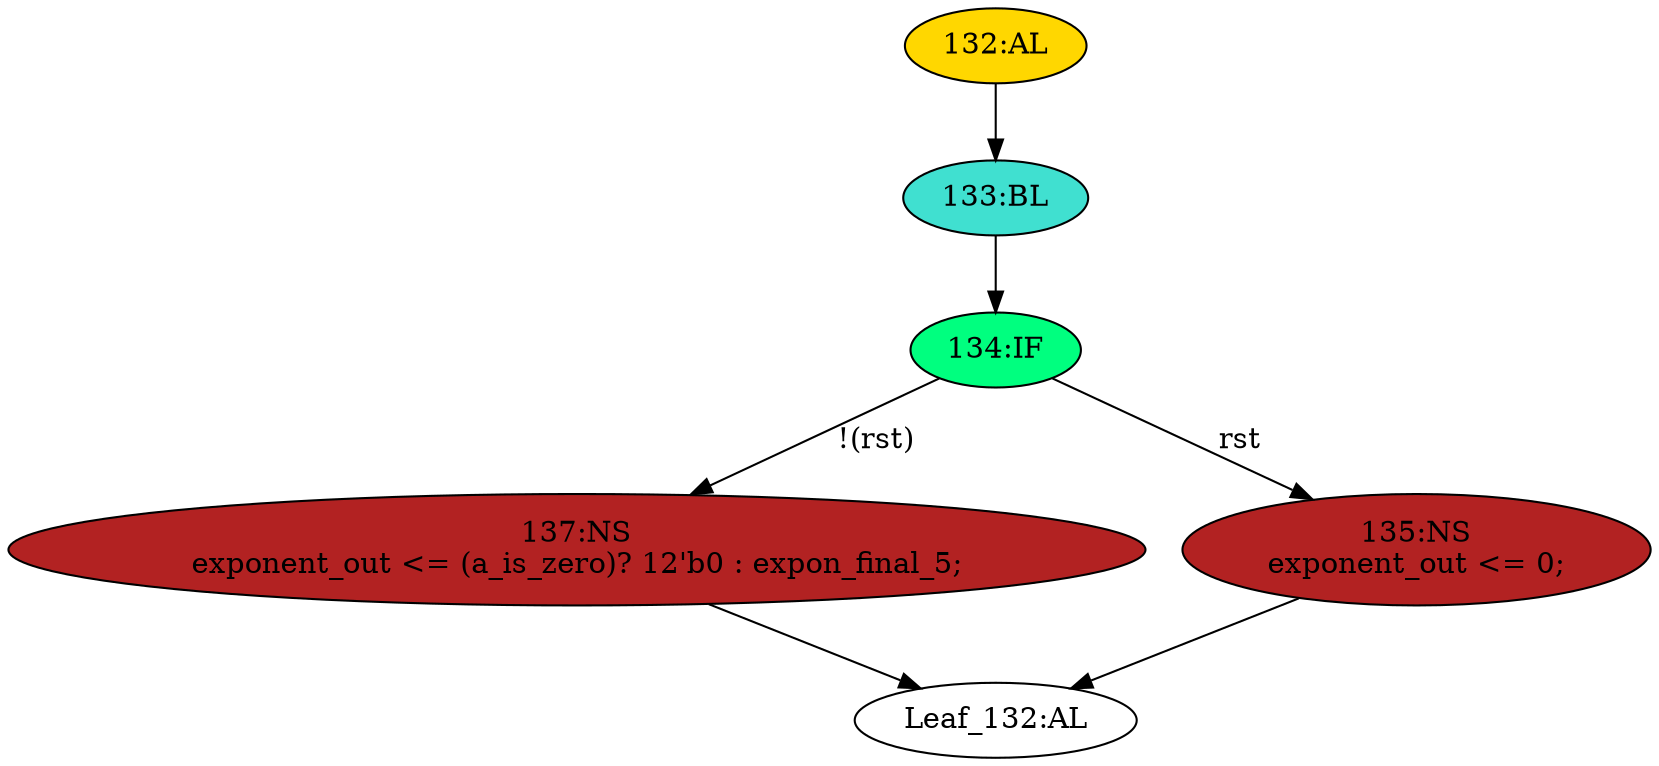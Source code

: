 strict digraph "" {
	node [label="\N"];
	"132:AL"	 [ast="<pyverilog.vparser.ast.Always object at 0x7f284bca48d0>",
		clk_sens=True,
		fillcolor=gold,
		label="132:AL",
		sens="['clk']",
		statements="[]",
		style=filled,
		typ=Always,
		use_var="['rst', 'a_is_zero', 'expon_final_5']"];
	"133:BL"	 [ast="<pyverilog.vparser.ast.Block object at 0x7f284bca49d0>",
		fillcolor=turquoise,
		label="133:BL",
		statements="[]",
		style=filled,
		typ=Block];
	"132:AL" -> "133:BL"	 [cond="[]",
		lineno=None];
	"134:IF"	 [ast="<pyverilog.vparser.ast.IfStatement object at 0x7f284bca4a10>",
		fillcolor=springgreen,
		label="134:IF",
		statements="[]",
		style=filled,
		typ=IfStatement];
	"133:BL" -> "134:IF"	 [cond="[]",
		lineno=None];
	"137:NS"	 [ast="<pyverilog.vparser.ast.NonblockingSubstitution object at 0x7f284bca4a90>",
		fillcolor=firebrick,
		label="137:NS
exponent_out <= (a_is_zero)? 12'b0 : expon_final_5;",
		statements="[<pyverilog.vparser.ast.NonblockingSubstitution object at 0x7f284bca4a90>]",
		style=filled,
		typ=NonblockingSubstitution];
	"Leaf_132:AL"	 [def_var="['exponent_out']",
		label="Leaf_132:AL"];
	"137:NS" -> "Leaf_132:AL"	 [cond="[]",
		lineno=None];
	"134:IF" -> "137:NS"	 [cond="['rst']",
		label="!(rst)",
		lineno=134];
	"135:NS"	 [ast="<pyverilog.vparser.ast.NonblockingSubstitution object at 0x7f284bca4d50>",
		fillcolor=firebrick,
		label="135:NS
exponent_out <= 0;",
		statements="[<pyverilog.vparser.ast.NonblockingSubstitution object at 0x7f284bca4d50>]",
		style=filled,
		typ=NonblockingSubstitution];
	"134:IF" -> "135:NS"	 [cond="['rst']",
		label=rst,
		lineno=134];
	"135:NS" -> "Leaf_132:AL"	 [cond="[]",
		lineno=None];
}
